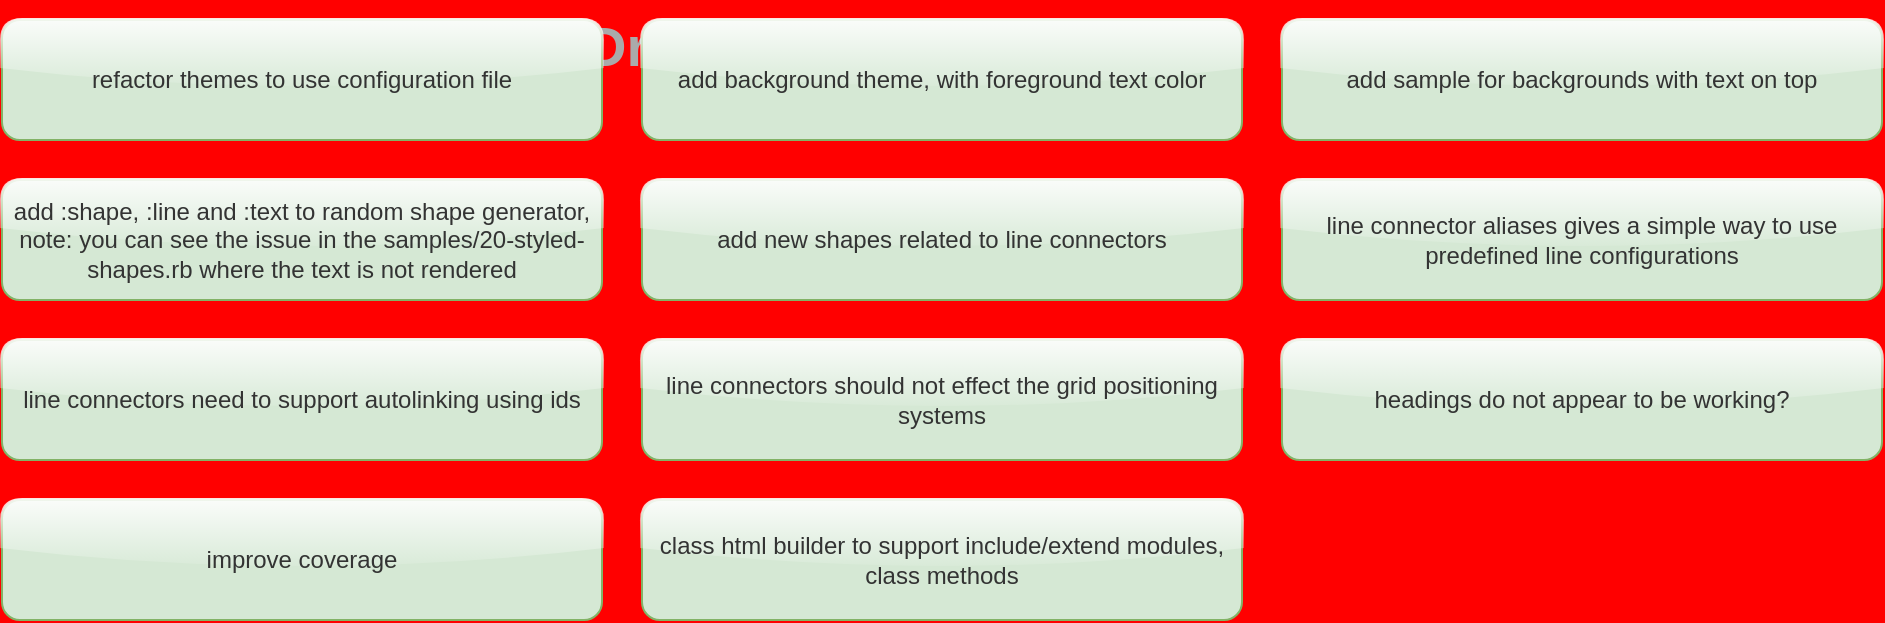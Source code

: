 <mxfile>
  <diagram id="ukV" name="In progress">
    <mxGraphModel dx="0" dy="0" background="#ff0000" grid="0" gridSize="10" guides="1" tooltips="1" connect="1" arrows="1" fold="1" page="1" pageScale="1" pageWidth="1169" pageHeight="827" math="0" shadow="0">
      <root>
        <mxCell id="page_root_ukV" parent="ukV"/>
        <mxCell id="node_root_ukV" parent="page_root_ukV"/>
        <mxCell id="ukV-1" value="DrawIO DSL" style="whiteSpace=wrap;html=1;rounded=1;glass=1;fontColor=#aaaaaa;text;fontSize=28;fontStyle=1;fillColor=none" vertex="1" parent="node_root_ukV">
          <mxGeometry x="300" y="0" width="400" height="80" as="geometry"/>
        </mxCell>
        <mxCell id="ukV-3" value="refactor themes to use configuration file" style="whiteSpace=wrap;html=1;rounded=1;glass=1;fillColor=#d5e8d4;strokeColor=#82b366;fontColor=#333333" vertex="1" parent="node_root_ukV">
          <mxGeometry x="10" y="10" width="300" height="60" as="geometry"/>
        </mxCell>
        <mxCell id="ukV-4" value="add background theme, with foreground text color" style="whiteSpace=wrap;html=1;rounded=1;glass=1;fillColor=#d5e8d4;strokeColor=#82b366;fontColor=#333333" vertex="1" parent="node_root_ukV">
          <mxGeometry x="330" y="10" width="300" height="60" as="geometry"/>
        </mxCell>
        <mxCell id="ukV-5" value="add sample for backgrounds with text on top" style="whiteSpace=wrap;html=1;rounded=1;glass=1;fillColor=#d5e8d4;strokeColor=#82b366;fontColor=#333333" vertex="1" parent="node_root_ukV">
          <mxGeometry x="650" y="10" width="300" height="60" as="geometry"/>
        </mxCell>
        <mxCell id="ukV-6" value="add :shape, :line and :text to random shape generator, note: you can see the issue in the samples/20-styled-shapes.rb where the text is not rendered" style="whiteSpace=wrap;html=1;rounded=1;glass=1;fillColor=#d5e8d4;strokeColor=#82b366;fontColor=#333333" vertex="1" parent="node_root_ukV">
          <mxGeometry x="10" y="90" width="300" height="60" as="geometry"/>
        </mxCell>
        <mxCell id="ukV-7" value="add new shapes related to line connectors" style="whiteSpace=wrap;html=1;rounded=1;glass=1;fillColor=#d5e8d4;strokeColor=#82b366;fontColor=#333333" vertex="1" parent="node_root_ukV">
          <mxGeometry x="330" y="90" width="300" height="60" as="geometry"/>
        </mxCell>
        <mxCell id="ukV-8" value="line connector aliases gives a simple way to use predefined line configurations" style="whiteSpace=wrap;html=1;rounded=1;glass=1;fillColor=#d5e8d4;strokeColor=#82b366;fontColor=#333333" vertex="1" parent="node_root_ukV">
          <mxGeometry x="650" y="90" width="300" height="60" as="geometry"/>
        </mxCell>
        <mxCell id="ukV-9" value="line connectors need to support autolinking using ids" style="whiteSpace=wrap;html=1;rounded=1;glass=1;fillColor=#d5e8d4;strokeColor=#82b366;fontColor=#333333" vertex="1" parent="node_root_ukV">
          <mxGeometry x="10" y="170" width="300" height="60" as="geometry"/>
        </mxCell>
        <mxCell id="ukV-10" value="line connectors should not effect the grid positioning systems" style="whiteSpace=wrap;html=1;rounded=1;glass=1;fillColor=#d5e8d4;strokeColor=#82b366;fontColor=#333333" vertex="1" parent="node_root_ukV">
          <mxGeometry x="330" y="170" width="300" height="60" as="geometry"/>
        </mxCell>
        <mxCell id="ukV-11" value="headings do not appear to be working?" style="whiteSpace=wrap;html=1;rounded=1;glass=1;fillColor=#d5e8d4;strokeColor=#82b366;fontColor=#333333" vertex="1" parent="node_root_ukV">
          <mxGeometry x="650" y="170" width="300" height="60" as="geometry"/>
        </mxCell>
        <mxCell id="ukV-12" value="improve coverage" style="whiteSpace=wrap;html=1;rounded=1;glass=1;fillColor=#d5e8d4;strokeColor=#82b366;fontColor=#333333" vertex="1" parent="node_root_ukV">
          <mxGeometry x="10" y="250" width="300" height="60" as="geometry"/>
        </mxCell>
        <mxCell id="ukV-13" value="class html builder to support include/extend modules, class methods" style="whiteSpace=wrap;html=1;rounded=1;glass=1;fillColor=#d5e8d4;strokeColor=#82b366;fontColor=#333333" vertex="1" parent="node_root_ukV">
          <mxGeometry x="330" y="250" width="300" height="60" as="geometry"/>
        </mxCell>
      </root>
    </mxGraphModel>
  </diagram>
  <diagram id="5Ra" name="To Do">
    <mxGraphModel dx="0" dy="0" background="#ff0000" grid="0" gridSize="10" guides="1" tooltips="1" connect="1" arrows="1" fold="1" page="1" pageScale="1" pageWidth="1169" pageHeight="827" math="0" shadow="0">
      <root>
        <mxCell id="page_root_5Ra" parent="5Ra"/>
        <mxCell id="node_root_5Ra" parent="page_root_5Ra"/>
        <mxCell id="5Ra-2" value="refactor HTML builder to custom GEM or use existing ruby GEM" style="whiteSpace=wrap;html=1;rounded=1;glass=1;fillColor=#dae8fc;strokeColor=#6c8ebf;fontColor=#333333" vertex="1" parent="node_root_5Ra">
          <mxGeometry x="10" y="10" width="300" height="60" as="geometry"/>
        </mxCell>
        <mxCell id="5Ra-3" value="add page background to theme, use it whenever the theme is set at a diagram/page level" style="whiteSpace=wrap;html=1;rounded=1;glass=1;fillColor=#dae8fc;strokeColor=#6c8ebf;fontColor=#333333" vertex="1" parent="node_root_5Ra">
          <mxGeometry x="330" y="10" width="300" height="60" as="geometry"/>
        </mxCell>
        <mxCell id="5Ra-4" value="move DrawioDsl::Formatters::Factory::FORMATTERS to resource file" style="whiteSpace=wrap;html=1;rounded=1;glass=1;fillColor=#dae8fc;strokeColor=#6c8ebf;fontColor=#333333" vertex="1" parent="node_root_5Ra">
          <mxGeometry x="650" y="10" width="300" height="60" as="geometry"/>
        </mxCell>
        <mxCell id="5Ra-5" value="move DrawioDsl::Formatters::StyleBuilder::MAPPINGS to resource file" style="whiteSpace=wrap;html=1;rounded=1;glass=1;fillColor=#dae8fc;strokeColor=#6c8ebf;fontColor=#333333" vertex="1" parent="node_root_5Ra">
          <mxGeometry x="10" y="90" width="300" height="60" as="geometry"/>
        </mxCell>
        <mxCell id="5Ra-6" value="settings style attributes need to de-duplicate, might be best to utilize the new StyleBuilder class" style="whiteSpace=wrap;html=1;rounded=1;glass=1;fillColor=#dae8fc;strokeColor=#6c8ebf;fontColor=#333333" vertex="1" parent="node_root_5Ra">
          <mxGeometry x="330" y="90" width="300" height="60" as="geometry"/>
        </mxCell>
        <mxCell id="5Ra-7" value="write SVG directly into other projects" style="whiteSpace=wrap;html=1;rounded=1;glass=1;fillColor=#dae8fc;strokeColor=#6c8ebf;fontColor=#333333" vertex="1" parent="node_root_5Ra">
          <mxGeometry x="650" y="90" width="300" height="60" as="geometry"/>
        </mxCell>
        <mxCell id="5Ra-8" value="Nodes need to support child nodes" style="whiteSpace=wrap;html=1;rounded=1;glass=1;fillColor=#dae8fc;strokeColor=#6c8ebf;fontColor=#333333" vertex="1" parent="node_root_5Ra">
          <mxGeometry x="10" y="170" width="300" height="60" as="geometry"/>
        </mxCell>
        <mxCell id="5Ra-9" value="Grid layout does not position itself in relation to the last element" style="whiteSpace=wrap;html=1;rounded=1;glass=1;fillColor=#dae8fc;strokeColor=#6c8ebf;fontColor=#333333" vertex="1" parent="node_root_5Ra">
          <mxGeometry x="330" y="170" width="300" height="60" as="geometry"/>
        </mxCell>
        <mxCell id="5Ra-10" value="Dynamic sized shapes that expand to the size of their text" style="whiteSpace=wrap;html=1;rounded=1;glass=1;fillColor=#dae8fc;strokeColor=#6c8ebf;fontColor=#333333" vertex="1" parent="node_root_5Ra">
          <mxGeometry x="650" y="170" width="300" height="60" as="geometry"/>
        </mxCell>
        <mxCell id="5Ra-11" value="Control of text padding left, right, top and bottom" style="whiteSpace=wrap;html=1;rounded=1;glass=1;fillColor=#dae8fc;strokeColor=#6c8ebf;fontColor=#333333" vertex="1" parent="node_root_5Ra">
          <mxGeometry x="10" y="250" width="300" height="60" as="geometry"/>
        </mxCell>
        <mxCell id="5Ra-12" value="Improve the theme control over text-only shapes" style="whiteSpace=wrap;html=1;rounded=1;glass=1;fillColor=#dae8fc;strokeColor=#6c8ebf;fontColor=#333333" vertex="1" parent="node_root_5Ra">
          <mxGeometry x="330" y="250" width="300" height="60" as="geometry"/>
        </mxCell>
        <mxCell id="5Ra-13" value="x,y settings do not work for shapes within a grid layout" style="whiteSpace=wrap;html=1;rounded=1;glass=1;fillColor=#dae8fc;strokeColor=#6c8ebf;fontColor=#333333" vertex="1" parent="node_root_5Ra">
          <mxGeometry x="650" y="250" width="300" height="60" as="geometry"/>
        </mxCell>
        <mxCell id="5Ra-14" value="page layout so that you drop elements on and they are positioned correctly, e.g centered, left, right, etc, maybe a grid layout with a wrap of 1 and a width of the page is sufficient" style="whiteSpace=wrap;html=1;rounded=1;glass=1;fillColor=#dae8fc;strokeColor=#6c8ebf;fontColor=#333333" vertex="1" parent="node_root_5Ra">
          <mxGeometry x="10" y="330" width="300" height="60" as="geometry"/>
        </mxCell>
      </root>
    </mxGraphModel>
  </diagram>
  <diagram id="Rr1" name="Done">
    <mxGraphModel dx="0" dy="0" background="#ff0000" grid="0" gridSize="10" guides="1" tooltips="1" connect="1" arrows="1" fold="1" page="1" pageScale="1" pageWidth="1169" pageHeight="827" math="0" shadow="0">
      <root>
        <mxCell id="page_root_Rr1" parent="Rr1"/>
        <mxCell id="node_root_Rr1" parent="page_root_Rr1"/>
        <mxCell id="Rr1-2" value="refactor shapes configuration so that it reads from custom file" style="whiteSpace=wrap;html=1;rounded=1;glass=1;fillColor=#f8cecc;strokeColor=#b85450;fontColor=#333333" vertex="1" parent="node_root_Rr1">
          <mxGeometry x="10" y="10" width="300" height="60" as="geometry"/>
        </mxCell>
        <mxCell id="Rr1-3" value="fix :text" style="whiteSpace=wrap;html=1;rounded=1;glass=1;fillColor=#f8cecc;strokeColor=#b85450;fontColor=#333333" vertex="1" parent="node_root_Rr1">
          <mxGeometry x="330" y="10" width="300" height="60" as="geometry"/>
        </mxCell>
        <mxCell id="Rr1-4" value="configuration for lines" style="whiteSpace=wrap;html=1;rounded=1;glass=1;fillColor=#f8cecc;strokeColor=#b85450;fontColor=#333333" vertex="1" parent="node_root_Rr1">
          <mxGeometry x="650" y="10" width="300" height="60" as="geometry"/>
        </mxCell>
        <mxCell id="Rr1-5" value="configuration for text" style="whiteSpace=wrap;html=1;rounded=1;glass=1;fillColor=#f8cecc;strokeColor=#b85450;fontColor=#333333" vertex="1" parent="node_root_Rr1">
          <mxGeometry x="10" y="90" width="300" height="60" as="geometry"/>
        </mxCell>
        <mxCell id="Rr1-6" value="configuration for elements" style="whiteSpace=wrap;html=1;rounded=1;glass=1;fillColor=#f8cecc;strokeColor=#b85450;fontColor=#333333" vertex="1" parent="node_root_Rr1">
          <mxGeometry x="330" y="90" width="300" height="60" as="geometry"/>
        </mxCell>
        <mxCell id="Rr1-7" value="configuration for line strokes" style="whiteSpace=wrap;html=1;rounded=1;glass=1;fillColor=#f8cecc;strokeColor=#b85450;fontColor=#333333" vertex="1" parent="node_root_Rr1">
          <mxGeometry x="650" y="90" width="300" height="60" as="geometry"/>
        </mxCell>
        <mxCell id="Rr1-8" value="configuration for connector compass direction" style="whiteSpace=wrap;html=1;rounded=1;glass=1;fillColor=#f8cecc;strokeColor=#b85450;fontColor=#333333" vertex="1" parent="node_root_Rr1">
          <mxGeometry x="10" y="170" width="300" height="60" as="geometry"/>
        </mxCell>
        <mxCell id="Rr1-9" value="configuration for connector design" style="whiteSpace=wrap;html=1;rounded=1;glass=1;fillColor=#f8cecc;strokeColor=#b85450;fontColor=#333333" vertex="1" parent="node_root_Rr1">
          <mxGeometry x="330" y="170" width="300" height="60" as="geometry"/>
        </mxCell>
        <mxCell id="Rr1-10" value="configuration for connector arrows" style="whiteSpace=wrap;html=1;rounded=1;glass=1;fillColor=#f8cecc;strokeColor=#b85450;fontColor=#333333" vertex="1" parent="node_root_Rr1">
          <mxGeometry x="650" y="170" width="300" height="60" as="geometry"/>
        </mxCell>
        <mxCell id="Rr1-11" value="configuration for connector waypoints" style="whiteSpace=wrap;html=1;rounded=1;glass=1;fillColor=#f8cecc;strokeColor=#b85450;fontColor=#333333" vertex="1" parent="node_root_Rr1">
          <mxGeometry x="10" y="250" width="300" height="60" as="geometry"/>
        </mxCell>
        <mxCell id="Rr1-12" value="export_json will output a diagram in machine readable format" style="whiteSpace=wrap;html=1;rounded=1;glass=1;fillColor=#f8cecc;strokeColor=#b85450;fontColor=#333333" vertex="1" parent="node_root_Rr1">
          <mxGeometry x="330" y="250" width="300" height="60" as="geometry"/>
        </mxCell>
        <mxCell id="Rr1-13" value="class html formatter to support regular html nodes such as p, h1.. ul, li that are found on the builder" style="whiteSpace=wrap;html=1;rounded=1;glass=1;fillColor=#f8cecc;strokeColor=#b85450;fontColor=#333333" vertex="1" parent="node_root_Rr1">
          <mxGeometry x="650" y="250" width="300" height="60" as="geometry"/>
        </mxCell>
        <mxCell id="Rr1-14" value="group box, like a regular box but with a top aligned h1 style title" style="whiteSpace=wrap;html=1;rounded=1;glass=1;fillColor=#f8cecc;strokeColor=#b85450;fontColor=#333333" vertex="1" parent="node_root_Rr1">
          <mxGeometry x="10" y="330" width="300" height="60" as="geometry"/>
        </mxCell>
        <mxCell id="Rr1-15" value="build a domain (class) diagram" style="whiteSpace=wrap;html=1;rounded=1;glass=1;fillColor=#f8cecc;strokeColor=#b85450;fontColor=#333333" vertex="1" parent="node_root_Rr1">
          <mxGeometry x="330" y="330" width="300" height="60" as="geometry"/>
        </mxCell>
        <mxCell id="Rr1-16" value="build configuration for line strokes %i[dashed dotted dashdot dashdotdot dotdotdot longdash)" style="whiteSpace=wrap;html=1;rounded=1;glass=1;fillColor=#f8cecc;strokeColor=#b85450;fontColor=#333333" vertex="1" parent="node_root_Rr1">
          <mxGeometry x="650" y="330" width="300" height="60" as="geometry"/>
        </mxCell>
        <mxCell id="Rr1-17" value="build configuration for line compass %i[n ne e se s sw w nw]" style="whiteSpace=wrap;html=1;rounded=1;glass=1;fillColor=#f8cecc;strokeColor=#b85450;fontColor=#333333" vertex="1" parent="node_root_Rr1">
          <mxGeometry x="10" y="410" width="300" height="60" as="geometry"/>
        </mxCell>
        <mxCell id="Rr1-18" value="build configuration for line shape %i[style1 style2 style3 style4]" style="whiteSpace=wrap;html=1;rounded=1;glass=1;fillColor=#f8cecc;strokeColor=#b85450;fontColor=#333333" vertex="1" parent="node_root_Rr1">
          <mxGeometry x="330" y="410" width="300" height="60" as="geometry"/>
        </mxCell>
        <mxCell id="Rr1-19" value="build configuration for arrows %i[straight triangle diamond circle cross short default none plain skewed_dash concave er_many er_one er_one_optional er_one_mandatory er_many_optional er_many_mandatory]" style="whiteSpace=wrap;html=1;rounded=1;glass=1;fillColor=#f8cecc;strokeColor=#b85450;fontColor=#333333" vertex="1" parent="node_root_Rr1">
          <mxGeometry x="650" y="410" width="300" height="60" as="geometry"/>
        </mxCell>
        <mxCell id="Rr1-20" value="refactor the shape-&gt;text_only (boolean) to category (symbol)" style="whiteSpace=wrap;html=1;rounded=1;glass=1;fillColor=#f8cecc;strokeColor=#b85450;fontColor=#333333" vertex="1" parent="node_root_Rr1">
          <mxGeometry x="10" y="490" width="300" height="60" as="geometry"/>
        </mxCell>
        <mxCell id="Rr1-21" value="ensure that ids are working as expected" style="whiteSpace=wrap;html=1;rounded=1;glass=1;fillColor=#f8cecc;strokeColor=#b85450;fontColor=#333333" vertex="1" parent="node_root_Rr1">
          <mxGeometry x="330" y="490" width="300" height="60" as="geometry"/>
        </mxCell>
        <mxCell id="Rr1-22" value="alter the initial parameter of all shapes so that it can be an ID, without named attribute" style="whiteSpace=wrap;html=1;rounded=1;glass=1;fillColor=#f8cecc;strokeColor=#b85450;fontColor=#333333" vertex="1" parent="node_root_Rr1">
          <mxGeometry x="650" y="490" width="300" height="60" as="geometry"/>
        </mxCell>
        <mxCell id="Rr1-23" value="move project-plan files" style="whiteSpace=wrap;html=1;rounded=1;glass=1;fillColor=#f8cecc;strokeColor=#b85450;fontColor=#333333" vertex="1" parent="node_root_Rr1">
          <mxGeometry x="10" y="570" width="300" height="60" as="geometry"/>
        </mxCell>
        <mxCell id="Rr1-24" value="alter configure_shape so it sets the default shape key and use that for selecting the default HTML formatter" style="whiteSpace=wrap;html=1;rounded=1;glass=1;fillColor=#f8cecc;strokeColor=#b85450;fontColor=#333333" vertex="1" parent="node_root_Rr1">
          <mxGeometry x="330" y="570" width="300" height="60" as="geometry"/>
        </mxCell>
        <mxCell id="Rr1-25" value="add todo shape to simplify project plan drawing" style="whiteSpace=wrap;html=1;rounded=1;glass=1;fillColor=#f8cecc;strokeColor=#b85450;fontColor=#333333" vertex="1" parent="node_root_Rr1">
          <mxGeometry x="650" y="570" width="300" height="60" as="geometry"/>
        </mxCell>
        <mxCell id="Rr1-26" value="introduce .value property to shape and let it use either formatted HTML or plain text title" style="whiteSpace=wrap;html=1;rounded=1;glass=1;fillColor=#f8cecc;strokeColor=#b85450;fontColor=#333333" vertex="1" parent="node_root_Rr1">
          <mxGeometry x="10" y="650" width="300" height="60" as="geometry"/>
        </mxCell>
        <mxCell id="Rr1-27" value="formatter DSL that can render HTML directly into the value property" style="whiteSpace=wrap;html=1;rounded=1;glass=1;fillColor=#f8cecc;strokeColor=#b85450;fontColor=#333333" vertex="1" parent="node_root_Rr1">
          <mxGeometry x="330" y="650" width="300" height="60" as="geometry"/>
        </mxCell>
        <mxCell id="Rr1-28" value="formatter DSL for class and interface generation" style="whiteSpace=wrap;html=1;rounded=1;glass=1;fillColor=#f8cecc;strokeColor=#b85450;fontColor=#333333" vertex="1" parent="node_root_Rr1">
          <mxGeometry x="650" y="650" width="300" height="60" as="geometry"/>
        </mxCell>
        <mxCell id="Rr1-29" value="generate extension based graphics based on drawio extensions.js" style="whiteSpace=wrap;html=1;rounded=1;glass=1;fillColor=#f8cecc;strokeColor=#b85450;fontColor=#333333" vertex="1" parent="node_root_Rr1">
          <mxGeometry x="10" y="730" width="300" height="60" as="geometry"/>
        </mxCell>
        <mxCell id="Rr1-30" value="active? flag on page defaulting to true. set to false to exclude page from diagram." style="whiteSpace=wrap;html=1;rounded=1;glass=1;fillColor=#f8cecc;strokeColor=#b85450;fontColor=#333333" vertex="1" parent="node_root_Rr1">
          <mxGeometry x="330" y="730" width="300" height="60" as="geometry"/>
        </mxCell>
        <mxCell id="Rr1-31" value="first level child nodes need to hang of node 1" style="whiteSpace=wrap;html=1;rounded=1;glass=1;fillColor=#f8cecc;strokeColor=#b85450;fontColor=#333333" vertex="1" parent="node_root_Rr1">
          <mxGeometry x="650" y="730" width="300" height="60" as="geometry"/>
        </mxCell>
        <mxCell id="Rr1-32" value="node has child nodes and add_node will set a nodes parent" style="whiteSpace=wrap;html=1;rounded=1;glass=1;fillColor=#f8cecc;strokeColor=#b85450;fontColor=#333333" vertex="1" parent="node_root_Rr1">
          <mxGeometry x="10" y="810" width="300" height="60" as="geometry"/>
        </mxCell>
        <mxCell id="Rr1-33" value="nodes can belong to a parent node, the top level node responds with truthy to root?" style="whiteSpace=wrap;html=1;rounded=1;glass=1;fillColor=#f8cecc;strokeColor=#b85450;fontColor=#333333" vertex="1" parent="node_root_Rr1">
          <mxGeometry x="330" y="810" width="300" height="60" as="geometry"/>
        </mxCell>
        <mxCell id="Rr1-34" value="add sample diagram for the github readme file" style="whiteSpace=wrap;html=1;rounded=1;glass=1;fillColor=#f8cecc;strokeColor=#b85450;fontColor=#333333" vertex="1" parent="node_root_Rr1">
          <mxGeometry x="650" y="810" width="300" height="60" as="geometry"/>
        </mxCell>
        <mxCell id="Rr1-35" value="write samples into docs folder and display in readme" style="whiteSpace=wrap;html=1;rounded=1;glass=1;fillColor=#f8cecc;strokeColor=#b85450;fontColor=#333333" vertex="1" parent="node_root_Rr1">
          <mxGeometry x="10" y="890" width="300" height="60" as="geometry"/>
        </mxCell>
        <mxCell id="Rr1-36" value="add export as .PNG, needs to take a page number as the PNG will not support multiple pages" style="whiteSpace=wrap;html=1;rounded=1;glass=1;fillColor=#f8cecc;strokeColor=#b85450;fontColor=#333333" vertex="1" parent="node_root_Rr1">
          <mxGeometry x="330" y="890" width="300" height="60" as="geometry"/>
        </mxCell>
        <mxCell id="Rr1-37" value="add export as .SVG, needs to take a page number as the SVG will not support multiple pages" style="whiteSpace=wrap;html=1;rounded=1;glass=1;fillColor=#f8cecc;strokeColor=#b85450;fontColor=#333333" vertex="1" parent="node_root_Rr1">
          <mxGeometry x="650" y="890" width="300" height="60" as="geometry"/>
        </mxCell>
        <mxCell id="Rr1-38" value="add save as .drawio" style="whiteSpace=wrap;html=1;rounded=1;glass=1;fillColor=#f8cecc;strokeColor=#b85450;fontColor=#333333" vertex="1" parent="node_root_Rr1">
          <mxGeometry x="10" y="970" width="300" height="60" as="geometry"/>
        </mxCell>
      </root>
    </mxGraphModel>
  </diagram>
</mxfile>